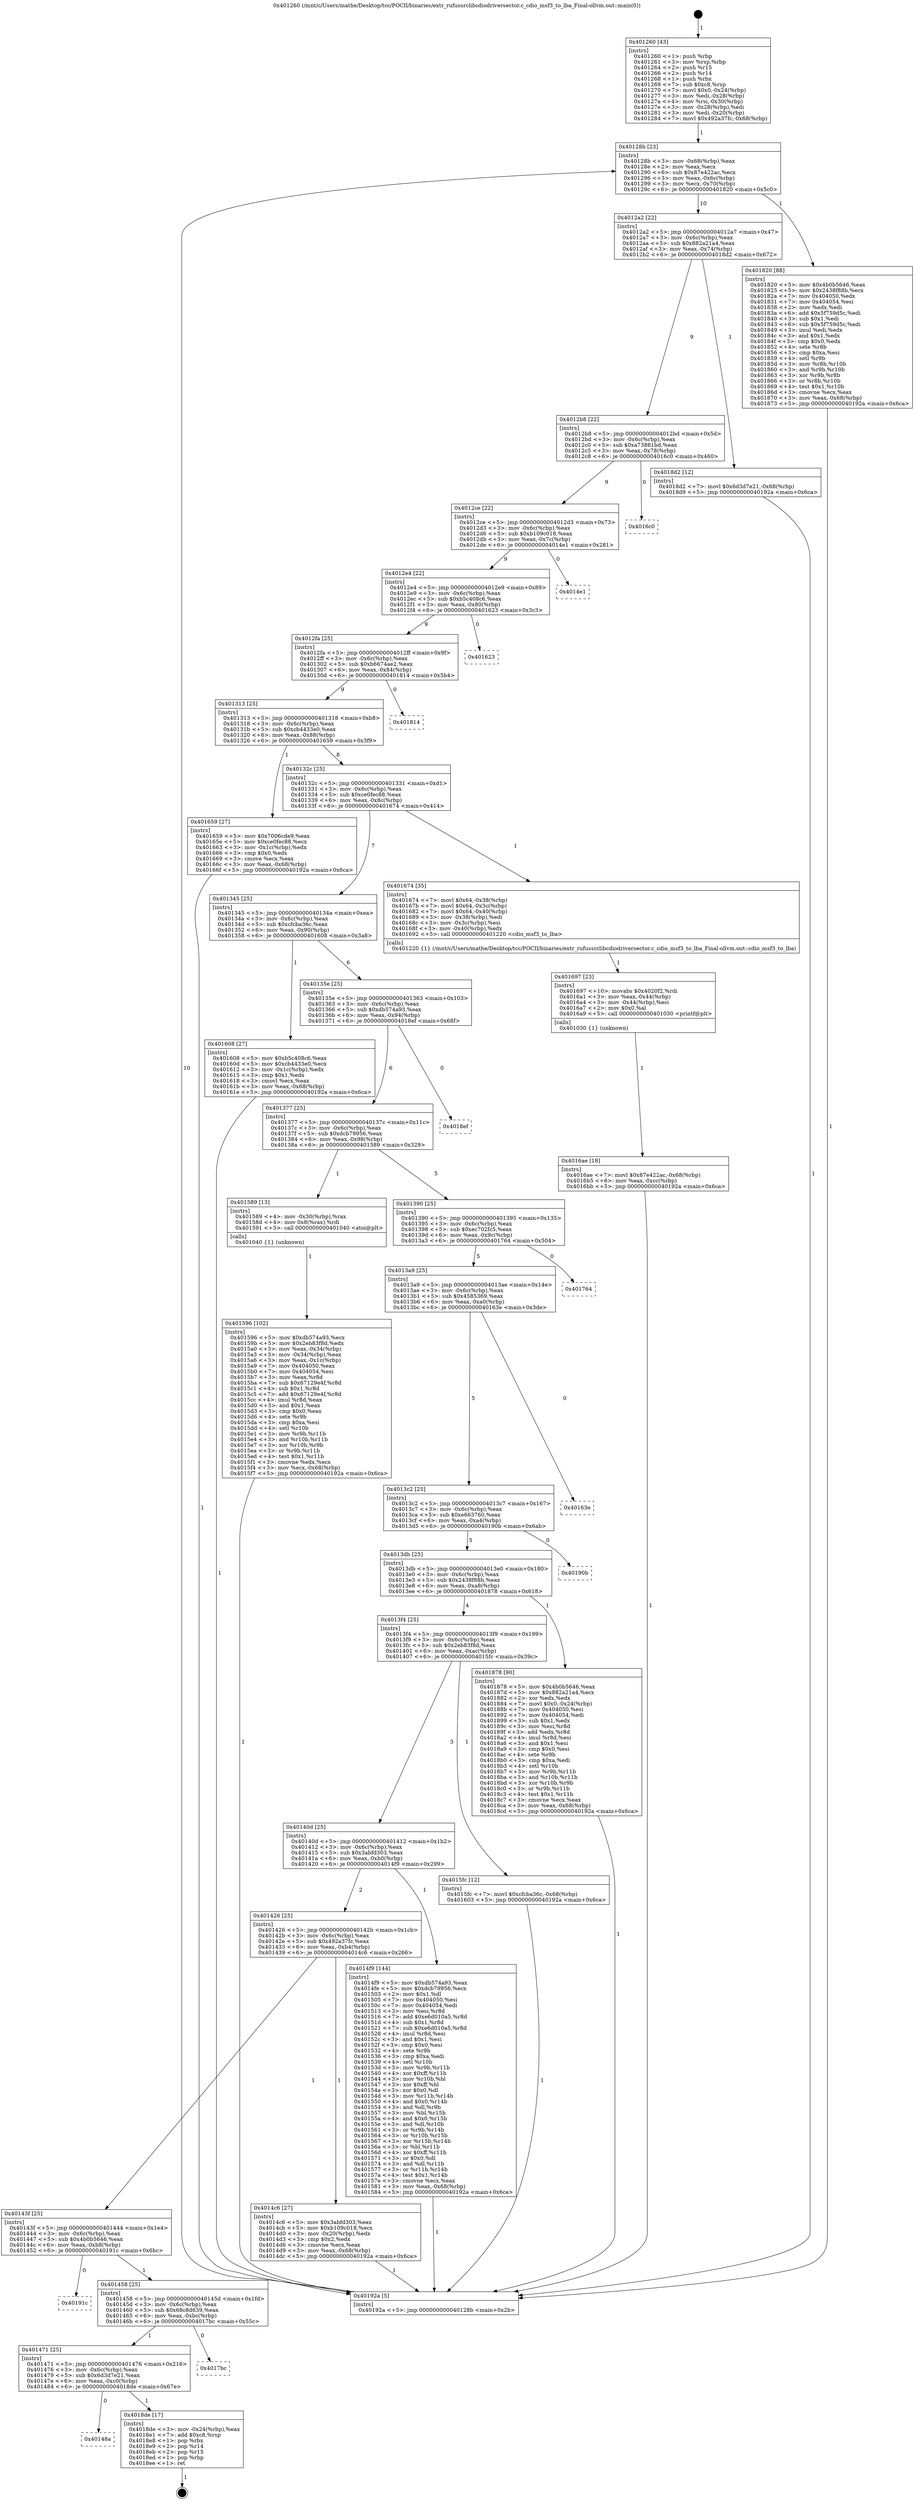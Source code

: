 digraph "0x401260" {
  label = "0x401260 (/mnt/c/Users/mathe/Desktop/tcc/POCII/binaries/extr_rufussrclibcdiodriversector.c_cdio_msf3_to_lba_Final-ollvm.out::main(0))"
  labelloc = "t"
  node[shape=record]

  Entry [label="",width=0.3,height=0.3,shape=circle,fillcolor=black,style=filled]
  "0x40128b" [label="{
     0x40128b [23]\l
     | [instrs]\l
     &nbsp;&nbsp;0x40128b \<+3\>: mov -0x68(%rbp),%eax\l
     &nbsp;&nbsp;0x40128e \<+2\>: mov %eax,%ecx\l
     &nbsp;&nbsp;0x401290 \<+6\>: sub $0x87e422ac,%ecx\l
     &nbsp;&nbsp;0x401296 \<+3\>: mov %eax,-0x6c(%rbp)\l
     &nbsp;&nbsp;0x401299 \<+3\>: mov %ecx,-0x70(%rbp)\l
     &nbsp;&nbsp;0x40129c \<+6\>: je 0000000000401820 \<main+0x5c0\>\l
  }"]
  "0x401820" [label="{
     0x401820 [88]\l
     | [instrs]\l
     &nbsp;&nbsp;0x401820 \<+5\>: mov $0x4b0b5646,%eax\l
     &nbsp;&nbsp;0x401825 \<+5\>: mov $0x2438f88b,%ecx\l
     &nbsp;&nbsp;0x40182a \<+7\>: mov 0x404050,%edx\l
     &nbsp;&nbsp;0x401831 \<+7\>: mov 0x404054,%esi\l
     &nbsp;&nbsp;0x401838 \<+2\>: mov %edx,%edi\l
     &nbsp;&nbsp;0x40183a \<+6\>: add $0x5f759d5c,%edi\l
     &nbsp;&nbsp;0x401840 \<+3\>: sub $0x1,%edi\l
     &nbsp;&nbsp;0x401843 \<+6\>: sub $0x5f759d5c,%edi\l
     &nbsp;&nbsp;0x401849 \<+3\>: imul %edi,%edx\l
     &nbsp;&nbsp;0x40184c \<+3\>: and $0x1,%edx\l
     &nbsp;&nbsp;0x40184f \<+3\>: cmp $0x0,%edx\l
     &nbsp;&nbsp;0x401852 \<+4\>: sete %r8b\l
     &nbsp;&nbsp;0x401856 \<+3\>: cmp $0xa,%esi\l
     &nbsp;&nbsp;0x401859 \<+4\>: setl %r9b\l
     &nbsp;&nbsp;0x40185d \<+3\>: mov %r8b,%r10b\l
     &nbsp;&nbsp;0x401860 \<+3\>: and %r9b,%r10b\l
     &nbsp;&nbsp;0x401863 \<+3\>: xor %r9b,%r8b\l
     &nbsp;&nbsp;0x401866 \<+3\>: or %r8b,%r10b\l
     &nbsp;&nbsp;0x401869 \<+4\>: test $0x1,%r10b\l
     &nbsp;&nbsp;0x40186d \<+3\>: cmovne %ecx,%eax\l
     &nbsp;&nbsp;0x401870 \<+3\>: mov %eax,-0x68(%rbp)\l
     &nbsp;&nbsp;0x401873 \<+5\>: jmp 000000000040192a \<main+0x6ca\>\l
  }"]
  "0x4012a2" [label="{
     0x4012a2 [22]\l
     | [instrs]\l
     &nbsp;&nbsp;0x4012a2 \<+5\>: jmp 00000000004012a7 \<main+0x47\>\l
     &nbsp;&nbsp;0x4012a7 \<+3\>: mov -0x6c(%rbp),%eax\l
     &nbsp;&nbsp;0x4012aa \<+5\>: sub $0x882a21a4,%eax\l
     &nbsp;&nbsp;0x4012af \<+3\>: mov %eax,-0x74(%rbp)\l
     &nbsp;&nbsp;0x4012b2 \<+6\>: je 00000000004018d2 \<main+0x672\>\l
  }"]
  Exit [label="",width=0.3,height=0.3,shape=circle,fillcolor=black,style=filled,peripheries=2]
  "0x4018d2" [label="{
     0x4018d2 [12]\l
     | [instrs]\l
     &nbsp;&nbsp;0x4018d2 \<+7\>: movl $0x6d3d7e21,-0x68(%rbp)\l
     &nbsp;&nbsp;0x4018d9 \<+5\>: jmp 000000000040192a \<main+0x6ca\>\l
  }"]
  "0x4012b8" [label="{
     0x4012b8 [22]\l
     | [instrs]\l
     &nbsp;&nbsp;0x4012b8 \<+5\>: jmp 00000000004012bd \<main+0x5d\>\l
     &nbsp;&nbsp;0x4012bd \<+3\>: mov -0x6c(%rbp),%eax\l
     &nbsp;&nbsp;0x4012c0 \<+5\>: sub $0xa73881bd,%eax\l
     &nbsp;&nbsp;0x4012c5 \<+3\>: mov %eax,-0x78(%rbp)\l
     &nbsp;&nbsp;0x4012c8 \<+6\>: je 00000000004016c0 \<main+0x460\>\l
  }"]
  "0x40148a" [label="{
     0x40148a\l
  }", style=dashed]
  "0x4016c0" [label="{
     0x4016c0\l
  }", style=dashed]
  "0x4012ce" [label="{
     0x4012ce [22]\l
     | [instrs]\l
     &nbsp;&nbsp;0x4012ce \<+5\>: jmp 00000000004012d3 \<main+0x73\>\l
     &nbsp;&nbsp;0x4012d3 \<+3\>: mov -0x6c(%rbp),%eax\l
     &nbsp;&nbsp;0x4012d6 \<+5\>: sub $0xb109c018,%eax\l
     &nbsp;&nbsp;0x4012db \<+3\>: mov %eax,-0x7c(%rbp)\l
     &nbsp;&nbsp;0x4012de \<+6\>: je 00000000004014e1 \<main+0x281\>\l
  }"]
  "0x4018de" [label="{
     0x4018de [17]\l
     | [instrs]\l
     &nbsp;&nbsp;0x4018de \<+3\>: mov -0x24(%rbp),%eax\l
     &nbsp;&nbsp;0x4018e1 \<+7\>: add $0xc8,%rsp\l
     &nbsp;&nbsp;0x4018e8 \<+1\>: pop %rbx\l
     &nbsp;&nbsp;0x4018e9 \<+2\>: pop %r14\l
     &nbsp;&nbsp;0x4018eb \<+2\>: pop %r15\l
     &nbsp;&nbsp;0x4018ed \<+1\>: pop %rbp\l
     &nbsp;&nbsp;0x4018ee \<+1\>: ret\l
  }"]
  "0x4014e1" [label="{
     0x4014e1\l
  }", style=dashed]
  "0x4012e4" [label="{
     0x4012e4 [22]\l
     | [instrs]\l
     &nbsp;&nbsp;0x4012e4 \<+5\>: jmp 00000000004012e9 \<main+0x89\>\l
     &nbsp;&nbsp;0x4012e9 \<+3\>: mov -0x6c(%rbp),%eax\l
     &nbsp;&nbsp;0x4012ec \<+5\>: sub $0xb5c408c6,%eax\l
     &nbsp;&nbsp;0x4012f1 \<+3\>: mov %eax,-0x80(%rbp)\l
     &nbsp;&nbsp;0x4012f4 \<+6\>: je 0000000000401623 \<main+0x3c3\>\l
  }"]
  "0x401471" [label="{
     0x401471 [25]\l
     | [instrs]\l
     &nbsp;&nbsp;0x401471 \<+5\>: jmp 0000000000401476 \<main+0x216\>\l
     &nbsp;&nbsp;0x401476 \<+3\>: mov -0x6c(%rbp),%eax\l
     &nbsp;&nbsp;0x401479 \<+5\>: sub $0x6d3d7e21,%eax\l
     &nbsp;&nbsp;0x40147e \<+6\>: mov %eax,-0xc0(%rbp)\l
     &nbsp;&nbsp;0x401484 \<+6\>: je 00000000004018de \<main+0x67e\>\l
  }"]
  "0x401623" [label="{
     0x401623\l
  }", style=dashed]
  "0x4012fa" [label="{
     0x4012fa [25]\l
     | [instrs]\l
     &nbsp;&nbsp;0x4012fa \<+5\>: jmp 00000000004012ff \<main+0x9f\>\l
     &nbsp;&nbsp;0x4012ff \<+3\>: mov -0x6c(%rbp),%eax\l
     &nbsp;&nbsp;0x401302 \<+5\>: sub $0xb6674ae2,%eax\l
     &nbsp;&nbsp;0x401307 \<+6\>: mov %eax,-0x84(%rbp)\l
     &nbsp;&nbsp;0x40130d \<+6\>: je 0000000000401814 \<main+0x5b4\>\l
  }"]
  "0x4017bc" [label="{
     0x4017bc\l
  }", style=dashed]
  "0x401814" [label="{
     0x401814\l
  }", style=dashed]
  "0x401313" [label="{
     0x401313 [25]\l
     | [instrs]\l
     &nbsp;&nbsp;0x401313 \<+5\>: jmp 0000000000401318 \<main+0xb8\>\l
     &nbsp;&nbsp;0x401318 \<+3\>: mov -0x6c(%rbp),%eax\l
     &nbsp;&nbsp;0x40131b \<+5\>: sub $0xcb4433e0,%eax\l
     &nbsp;&nbsp;0x401320 \<+6\>: mov %eax,-0x88(%rbp)\l
     &nbsp;&nbsp;0x401326 \<+6\>: je 0000000000401659 \<main+0x3f9\>\l
  }"]
  "0x401458" [label="{
     0x401458 [25]\l
     | [instrs]\l
     &nbsp;&nbsp;0x401458 \<+5\>: jmp 000000000040145d \<main+0x1fd\>\l
     &nbsp;&nbsp;0x40145d \<+3\>: mov -0x6c(%rbp),%eax\l
     &nbsp;&nbsp;0x401460 \<+5\>: sub $0x68c8d639,%eax\l
     &nbsp;&nbsp;0x401465 \<+6\>: mov %eax,-0xbc(%rbp)\l
     &nbsp;&nbsp;0x40146b \<+6\>: je 00000000004017bc \<main+0x55c\>\l
  }"]
  "0x401659" [label="{
     0x401659 [27]\l
     | [instrs]\l
     &nbsp;&nbsp;0x401659 \<+5\>: mov $0x7006cde9,%eax\l
     &nbsp;&nbsp;0x40165e \<+5\>: mov $0xce0fec88,%ecx\l
     &nbsp;&nbsp;0x401663 \<+3\>: mov -0x1c(%rbp),%edx\l
     &nbsp;&nbsp;0x401666 \<+3\>: cmp $0x0,%edx\l
     &nbsp;&nbsp;0x401669 \<+3\>: cmove %ecx,%eax\l
     &nbsp;&nbsp;0x40166c \<+3\>: mov %eax,-0x68(%rbp)\l
     &nbsp;&nbsp;0x40166f \<+5\>: jmp 000000000040192a \<main+0x6ca\>\l
  }"]
  "0x40132c" [label="{
     0x40132c [25]\l
     | [instrs]\l
     &nbsp;&nbsp;0x40132c \<+5\>: jmp 0000000000401331 \<main+0xd1\>\l
     &nbsp;&nbsp;0x401331 \<+3\>: mov -0x6c(%rbp),%eax\l
     &nbsp;&nbsp;0x401334 \<+5\>: sub $0xce0fec88,%eax\l
     &nbsp;&nbsp;0x401339 \<+6\>: mov %eax,-0x8c(%rbp)\l
     &nbsp;&nbsp;0x40133f \<+6\>: je 0000000000401674 \<main+0x414\>\l
  }"]
  "0x40191c" [label="{
     0x40191c\l
  }", style=dashed]
  "0x401674" [label="{
     0x401674 [35]\l
     | [instrs]\l
     &nbsp;&nbsp;0x401674 \<+7\>: movl $0x64,-0x38(%rbp)\l
     &nbsp;&nbsp;0x40167b \<+7\>: movl $0x64,-0x3c(%rbp)\l
     &nbsp;&nbsp;0x401682 \<+7\>: movl $0x64,-0x40(%rbp)\l
     &nbsp;&nbsp;0x401689 \<+3\>: mov -0x38(%rbp),%edi\l
     &nbsp;&nbsp;0x40168c \<+3\>: mov -0x3c(%rbp),%esi\l
     &nbsp;&nbsp;0x40168f \<+3\>: mov -0x40(%rbp),%edx\l
     &nbsp;&nbsp;0x401692 \<+5\>: call 0000000000401220 \<cdio_msf3_to_lba\>\l
     | [calls]\l
     &nbsp;&nbsp;0x401220 \{1\} (/mnt/c/Users/mathe/Desktop/tcc/POCII/binaries/extr_rufussrclibcdiodriversector.c_cdio_msf3_to_lba_Final-ollvm.out::cdio_msf3_to_lba)\l
  }"]
  "0x401345" [label="{
     0x401345 [25]\l
     | [instrs]\l
     &nbsp;&nbsp;0x401345 \<+5\>: jmp 000000000040134a \<main+0xea\>\l
     &nbsp;&nbsp;0x40134a \<+3\>: mov -0x6c(%rbp),%eax\l
     &nbsp;&nbsp;0x40134d \<+5\>: sub $0xcfcba36c,%eax\l
     &nbsp;&nbsp;0x401352 \<+6\>: mov %eax,-0x90(%rbp)\l
     &nbsp;&nbsp;0x401358 \<+6\>: je 0000000000401608 \<main+0x3a8\>\l
  }"]
  "0x4016ae" [label="{
     0x4016ae [18]\l
     | [instrs]\l
     &nbsp;&nbsp;0x4016ae \<+7\>: movl $0x87e422ac,-0x68(%rbp)\l
     &nbsp;&nbsp;0x4016b5 \<+6\>: mov %eax,-0xcc(%rbp)\l
     &nbsp;&nbsp;0x4016bb \<+5\>: jmp 000000000040192a \<main+0x6ca\>\l
  }"]
  "0x401608" [label="{
     0x401608 [27]\l
     | [instrs]\l
     &nbsp;&nbsp;0x401608 \<+5\>: mov $0xb5c408c6,%eax\l
     &nbsp;&nbsp;0x40160d \<+5\>: mov $0xcb4433e0,%ecx\l
     &nbsp;&nbsp;0x401612 \<+3\>: mov -0x1c(%rbp),%edx\l
     &nbsp;&nbsp;0x401615 \<+3\>: cmp $0x1,%edx\l
     &nbsp;&nbsp;0x401618 \<+3\>: cmovl %ecx,%eax\l
     &nbsp;&nbsp;0x40161b \<+3\>: mov %eax,-0x68(%rbp)\l
     &nbsp;&nbsp;0x40161e \<+5\>: jmp 000000000040192a \<main+0x6ca\>\l
  }"]
  "0x40135e" [label="{
     0x40135e [25]\l
     | [instrs]\l
     &nbsp;&nbsp;0x40135e \<+5\>: jmp 0000000000401363 \<main+0x103\>\l
     &nbsp;&nbsp;0x401363 \<+3\>: mov -0x6c(%rbp),%eax\l
     &nbsp;&nbsp;0x401366 \<+5\>: sub $0xdb574a93,%eax\l
     &nbsp;&nbsp;0x40136b \<+6\>: mov %eax,-0x94(%rbp)\l
     &nbsp;&nbsp;0x401371 \<+6\>: je 00000000004018ef \<main+0x68f\>\l
  }"]
  "0x401697" [label="{
     0x401697 [23]\l
     | [instrs]\l
     &nbsp;&nbsp;0x401697 \<+10\>: movabs $0x4020f2,%rdi\l
     &nbsp;&nbsp;0x4016a1 \<+3\>: mov %eax,-0x44(%rbp)\l
     &nbsp;&nbsp;0x4016a4 \<+3\>: mov -0x44(%rbp),%esi\l
     &nbsp;&nbsp;0x4016a7 \<+2\>: mov $0x0,%al\l
     &nbsp;&nbsp;0x4016a9 \<+5\>: call 0000000000401030 \<printf@plt\>\l
     | [calls]\l
     &nbsp;&nbsp;0x401030 \{1\} (unknown)\l
  }"]
  "0x4018ef" [label="{
     0x4018ef\l
  }", style=dashed]
  "0x401377" [label="{
     0x401377 [25]\l
     | [instrs]\l
     &nbsp;&nbsp;0x401377 \<+5\>: jmp 000000000040137c \<main+0x11c\>\l
     &nbsp;&nbsp;0x40137c \<+3\>: mov -0x6c(%rbp),%eax\l
     &nbsp;&nbsp;0x40137f \<+5\>: sub $0xdcb79956,%eax\l
     &nbsp;&nbsp;0x401384 \<+6\>: mov %eax,-0x98(%rbp)\l
     &nbsp;&nbsp;0x40138a \<+6\>: je 0000000000401589 \<main+0x329\>\l
  }"]
  "0x401596" [label="{
     0x401596 [102]\l
     | [instrs]\l
     &nbsp;&nbsp;0x401596 \<+5\>: mov $0xdb574a93,%ecx\l
     &nbsp;&nbsp;0x40159b \<+5\>: mov $0x2eb83f8d,%edx\l
     &nbsp;&nbsp;0x4015a0 \<+3\>: mov %eax,-0x34(%rbp)\l
     &nbsp;&nbsp;0x4015a3 \<+3\>: mov -0x34(%rbp),%eax\l
     &nbsp;&nbsp;0x4015a6 \<+3\>: mov %eax,-0x1c(%rbp)\l
     &nbsp;&nbsp;0x4015a9 \<+7\>: mov 0x404050,%eax\l
     &nbsp;&nbsp;0x4015b0 \<+7\>: mov 0x404054,%esi\l
     &nbsp;&nbsp;0x4015b7 \<+3\>: mov %eax,%r8d\l
     &nbsp;&nbsp;0x4015ba \<+7\>: sub $0x67129e4f,%r8d\l
     &nbsp;&nbsp;0x4015c1 \<+4\>: sub $0x1,%r8d\l
     &nbsp;&nbsp;0x4015c5 \<+7\>: add $0x67129e4f,%r8d\l
     &nbsp;&nbsp;0x4015cc \<+4\>: imul %r8d,%eax\l
     &nbsp;&nbsp;0x4015d0 \<+3\>: and $0x1,%eax\l
     &nbsp;&nbsp;0x4015d3 \<+3\>: cmp $0x0,%eax\l
     &nbsp;&nbsp;0x4015d6 \<+4\>: sete %r9b\l
     &nbsp;&nbsp;0x4015da \<+3\>: cmp $0xa,%esi\l
     &nbsp;&nbsp;0x4015dd \<+4\>: setl %r10b\l
     &nbsp;&nbsp;0x4015e1 \<+3\>: mov %r9b,%r11b\l
     &nbsp;&nbsp;0x4015e4 \<+3\>: and %r10b,%r11b\l
     &nbsp;&nbsp;0x4015e7 \<+3\>: xor %r10b,%r9b\l
     &nbsp;&nbsp;0x4015ea \<+3\>: or %r9b,%r11b\l
     &nbsp;&nbsp;0x4015ed \<+4\>: test $0x1,%r11b\l
     &nbsp;&nbsp;0x4015f1 \<+3\>: cmovne %edx,%ecx\l
     &nbsp;&nbsp;0x4015f4 \<+3\>: mov %ecx,-0x68(%rbp)\l
     &nbsp;&nbsp;0x4015f7 \<+5\>: jmp 000000000040192a \<main+0x6ca\>\l
  }"]
  "0x401589" [label="{
     0x401589 [13]\l
     | [instrs]\l
     &nbsp;&nbsp;0x401589 \<+4\>: mov -0x30(%rbp),%rax\l
     &nbsp;&nbsp;0x40158d \<+4\>: mov 0x8(%rax),%rdi\l
     &nbsp;&nbsp;0x401591 \<+5\>: call 0000000000401040 \<atoi@plt\>\l
     | [calls]\l
     &nbsp;&nbsp;0x401040 \{1\} (unknown)\l
  }"]
  "0x401390" [label="{
     0x401390 [25]\l
     | [instrs]\l
     &nbsp;&nbsp;0x401390 \<+5\>: jmp 0000000000401395 \<main+0x135\>\l
     &nbsp;&nbsp;0x401395 \<+3\>: mov -0x6c(%rbp),%eax\l
     &nbsp;&nbsp;0x401398 \<+5\>: sub $0xec702fc5,%eax\l
     &nbsp;&nbsp;0x40139d \<+6\>: mov %eax,-0x9c(%rbp)\l
     &nbsp;&nbsp;0x4013a3 \<+6\>: je 0000000000401764 \<main+0x504\>\l
  }"]
  "0x401260" [label="{
     0x401260 [43]\l
     | [instrs]\l
     &nbsp;&nbsp;0x401260 \<+1\>: push %rbp\l
     &nbsp;&nbsp;0x401261 \<+3\>: mov %rsp,%rbp\l
     &nbsp;&nbsp;0x401264 \<+2\>: push %r15\l
     &nbsp;&nbsp;0x401266 \<+2\>: push %r14\l
     &nbsp;&nbsp;0x401268 \<+1\>: push %rbx\l
     &nbsp;&nbsp;0x401269 \<+7\>: sub $0xc8,%rsp\l
     &nbsp;&nbsp;0x401270 \<+7\>: movl $0x0,-0x24(%rbp)\l
     &nbsp;&nbsp;0x401277 \<+3\>: mov %edi,-0x28(%rbp)\l
     &nbsp;&nbsp;0x40127a \<+4\>: mov %rsi,-0x30(%rbp)\l
     &nbsp;&nbsp;0x40127e \<+3\>: mov -0x28(%rbp),%edi\l
     &nbsp;&nbsp;0x401281 \<+3\>: mov %edi,-0x20(%rbp)\l
     &nbsp;&nbsp;0x401284 \<+7\>: movl $0x492a37fc,-0x68(%rbp)\l
  }"]
  "0x401764" [label="{
     0x401764\l
  }", style=dashed]
  "0x4013a9" [label="{
     0x4013a9 [25]\l
     | [instrs]\l
     &nbsp;&nbsp;0x4013a9 \<+5\>: jmp 00000000004013ae \<main+0x14e\>\l
     &nbsp;&nbsp;0x4013ae \<+3\>: mov -0x6c(%rbp),%eax\l
     &nbsp;&nbsp;0x4013b1 \<+5\>: sub $0x4585369,%eax\l
     &nbsp;&nbsp;0x4013b6 \<+6\>: mov %eax,-0xa0(%rbp)\l
     &nbsp;&nbsp;0x4013bc \<+6\>: je 000000000040163e \<main+0x3de\>\l
  }"]
  "0x40192a" [label="{
     0x40192a [5]\l
     | [instrs]\l
     &nbsp;&nbsp;0x40192a \<+5\>: jmp 000000000040128b \<main+0x2b\>\l
  }"]
  "0x40163e" [label="{
     0x40163e\l
  }", style=dashed]
  "0x4013c2" [label="{
     0x4013c2 [25]\l
     | [instrs]\l
     &nbsp;&nbsp;0x4013c2 \<+5\>: jmp 00000000004013c7 \<main+0x167\>\l
     &nbsp;&nbsp;0x4013c7 \<+3\>: mov -0x6c(%rbp),%eax\l
     &nbsp;&nbsp;0x4013ca \<+5\>: sub $0xe663760,%eax\l
     &nbsp;&nbsp;0x4013cf \<+6\>: mov %eax,-0xa4(%rbp)\l
     &nbsp;&nbsp;0x4013d5 \<+6\>: je 000000000040190b \<main+0x6ab\>\l
  }"]
  "0x40143f" [label="{
     0x40143f [25]\l
     | [instrs]\l
     &nbsp;&nbsp;0x40143f \<+5\>: jmp 0000000000401444 \<main+0x1e4\>\l
     &nbsp;&nbsp;0x401444 \<+3\>: mov -0x6c(%rbp),%eax\l
     &nbsp;&nbsp;0x401447 \<+5\>: sub $0x4b0b5646,%eax\l
     &nbsp;&nbsp;0x40144c \<+6\>: mov %eax,-0xb8(%rbp)\l
     &nbsp;&nbsp;0x401452 \<+6\>: je 000000000040191c \<main+0x6bc\>\l
  }"]
  "0x40190b" [label="{
     0x40190b\l
  }", style=dashed]
  "0x4013db" [label="{
     0x4013db [25]\l
     | [instrs]\l
     &nbsp;&nbsp;0x4013db \<+5\>: jmp 00000000004013e0 \<main+0x180\>\l
     &nbsp;&nbsp;0x4013e0 \<+3\>: mov -0x6c(%rbp),%eax\l
     &nbsp;&nbsp;0x4013e3 \<+5\>: sub $0x2438f88b,%eax\l
     &nbsp;&nbsp;0x4013e8 \<+6\>: mov %eax,-0xa8(%rbp)\l
     &nbsp;&nbsp;0x4013ee \<+6\>: je 0000000000401878 \<main+0x618\>\l
  }"]
  "0x4014c6" [label="{
     0x4014c6 [27]\l
     | [instrs]\l
     &nbsp;&nbsp;0x4014c6 \<+5\>: mov $0x3abfd303,%eax\l
     &nbsp;&nbsp;0x4014cb \<+5\>: mov $0xb109c018,%ecx\l
     &nbsp;&nbsp;0x4014d0 \<+3\>: mov -0x20(%rbp),%edx\l
     &nbsp;&nbsp;0x4014d3 \<+3\>: cmp $0x2,%edx\l
     &nbsp;&nbsp;0x4014d6 \<+3\>: cmovne %ecx,%eax\l
     &nbsp;&nbsp;0x4014d9 \<+3\>: mov %eax,-0x68(%rbp)\l
     &nbsp;&nbsp;0x4014dc \<+5\>: jmp 000000000040192a \<main+0x6ca\>\l
  }"]
  "0x401878" [label="{
     0x401878 [90]\l
     | [instrs]\l
     &nbsp;&nbsp;0x401878 \<+5\>: mov $0x4b0b5646,%eax\l
     &nbsp;&nbsp;0x40187d \<+5\>: mov $0x882a21a4,%ecx\l
     &nbsp;&nbsp;0x401882 \<+2\>: xor %edx,%edx\l
     &nbsp;&nbsp;0x401884 \<+7\>: movl $0x0,-0x24(%rbp)\l
     &nbsp;&nbsp;0x40188b \<+7\>: mov 0x404050,%esi\l
     &nbsp;&nbsp;0x401892 \<+7\>: mov 0x404054,%edi\l
     &nbsp;&nbsp;0x401899 \<+3\>: sub $0x1,%edx\l
     &nbsp;&nbsp;0x40189c \<+3\>: mov %esi,%r8d\l
     &nbsp;&nbsp;0x40189f \<+3\>: add %edx,%r8d\l
     &nbsp;&nbsp;0x4018a2 \<+4\>: imul %r8d,%esi\l
     &nbsp;&nbsp;0x4018a6 \<+3\>: and $0x1,%esi\l
     &nbsp;&nbsp;0x4018a9 \<+3\>: cmp $0x0,%esi\l
     &nbsp;&nbsp;0x4018ac \<+4\>: sete %r9b\l
     &nbsp;&nbsp;0x4018b0 \<+3\>: cmp $0xa,%edi\l
     &nbsp;&nbsp;0x4018b3 \<+4\>: setl %r10b\l
     &nbsp;&nbsp;0x4018b7 \<+3\>: mov %r9b,%r11b\l
     &nbsp;&nbsp;0x4018ba \<+3\>: and %r10b,%r11b\l
     &nbsp;&nbsp;0x4018bd \<+3\>: xor %r10b,%r9b\l
     &nbsp;&nbsp;0x4018c0 \<+3\>: or %r9b,%r11b\l
     &nbsp;&nbsp;0x4018c3 \<+4\>: test $0x1,%r11b\l
     &nbsp;&nbsp;0x4018c7 \<+3\>: cmovne %ecx,%eax\l
     &nbsp;&nbsp;0x4018ca \<+3\>: mov %eax,-0x68(%rbp)\l
     &nbsp;&nbsp;0x4018cd \<+5\>: jmp 000000000040192a \<main+0x6ca\>\l
  }"]
  "0x4013f4" [label="{
     0x4013f4 [25]\l
     | [instrs]\l
     &nbsp;&nbsp;0x4013f4 \<+5\>: jmp 00000000004013f9 \<main+0x199\>\l
     &nbsp;&nbsp;0x4013f9 \<+3\>: mov -0x6c(%rbp),%eax\l
     &nbsp;&nbsp;0x4013fc \<+5\>: sub $0x2eb83f8d,%eax\l
     &nbsp;&nbsp;0x401401 \<+6\>: mov %eax,-0xac(%rbp)\l
     &nbsp;&nbsp;0x401407 \<+6\>: je 00000000004015fc \<main+0x39c\>\l
  }"]
  "0x401426" [label="{
     0x401426 [25]\l
     | [instrs]\l
     &nbsp;&nbsp;0x401426 \<+5\>: jmp 000000000040142b \<main+0x1cb\>\l
     &nbsp;&nbsp;0x40142b \<+3\>: mov -0x6c(%rbp),%eax\l
     &nbsp;&nbsp;0x40142e \<+5\>: sub $0x492a37fc,%eax\l
     &nbsp;&nbsp;0x401433 \<+6\>: mov %eax,-0xb4(%rbp)\l
     &nbsp;&nbsp;0x401439 \<+6\>: je 00000000004014c6 \<main+0x266\>\l
  }"]
  "0x4015fc" [label="{
     0x4015fc [12]\l
     | [instrs]\l
     &nbsp;&nbsp;0x4015fc \<+7\>: movl $0xcfcba36c,-0x68(%rbp)\l
     &nbsp;&nbsp;0x401603 \<+5\>: jmp 000000000040192a \<main+0x6ca\>\l
  }"]
  "0x40140d" [label="{
     0x40140d [25]\l
     | [instrs]\l
     &nbsp;&nbsp;0x40140d \<+5\>: jmp 0000000000401412 \<main+0x1b2\>\l
     &nbsp;&nbsp;0x401412 \<+3\>: mov -0x6c(%rbp),%eax\l
     &nbsp;&nbsp;0x401415 \<+5\>: sub $0x3abfd303,%eax\l
     &nbsp;&nbsp;0x40141a \<+6\>: mov %eax,-0xb0(%rbp)\l
     &nbsp;&nbsp;0x401420 \<+6\>: je 00000000004014f9 \<main+0x299\>\l
  }"]
  "0x4014f9" [label="{
     0x4014f9 [144]\l
     | [instrs]\l
     &nbsp;&nbsp;0x4014f9 \<+5\>: mov $0xdb574a93,%eax\l
     &nbsp;&nbsp;0x4014fe \<+5\>: mov $0xdcb79956,%ecx\l
     &nbsp;&nbsp;0x401503 \<+2\>: mov $0x1,%dl\l
     &nbsp;&nbsp;0x401505 \<+7\>: mov 0x404050,%esi\l
     &nbsp;&nbsp;0x40150c \<+7\>: mov 0x404054,%edi\l
     &nbsp;&nbsp;0x401513 \<+3\>: mov %esi,%r8d\l
     &nbsp;&nbsp;0x401516 \<+7\>: add $0xe6d010a5,%r8d\l
     &nbsp;&nbsp;0x40151d \<+4\>: sub $0x1,%r8d\l
     &nbsp;&nbsp;0x401521 \<+7\>: sub $0xe6d010a5,%r8d\l
     &nbsp;&nbsp;0x401528 \<+4\>: imul %r8d,%esi\l
     &nbsp;&nbsp;0x40152c \<+3\>: and $0x1,%esi\l
     &nbsp;&nbsp;0x40152f \<+3\>: cmp $0x0,%esi\l
     &nbsp;&nbsp;0x401532 \<+4\>: sete %r9b\l
     &nbsp;&nbsp;0x401536 \<+3\>: cmp $0xa,%edi\l
     &nbsp;&nbsp;0x401539 \<+4\>: setl %r10b\l
     &nbsp;&nbsp;0x40153d \<+3\>: mov %r9b,%r11b\l
     &nbsp;&nbsp;0x401540 \<+4\>: xor $0xff,%r11b\l
     &nbsp;&nbsp;0x401544 \<+3\>: mov %r10b,%bl\l
     &nbsp;&nbsp;0x401547 \<+3\>: xor $0xff,%bl\l
     &nbsp;&nbsp;0x40154a \<+3\>: xor $0x0,%dl\l
     &nbsp;&nbsp;0x40154d \<+3\>: mov %r11b,%r14b\l
     &nbsp;&nbsp;0x401550 \<+4\>: and $0x0,%r14b\l
     &nbsp;&nbsp;0x401554 \<+3\>: and %dl,%r9b\l
     &nbsp;&nbsp;0x401557 \<+3\>: mov %bl,%r15b\l
     &nbsp;&nbsp;0x40155a \<+4\>: and $0x0,%r15b\l
     &nbsp;&nbsp;0x40155e \<+3\>: and %dl,%r10b\l
     &nbsp;&nbsp;0x401561 \<+3\>: or %r9b,%r14b\l
     &nbsp;&nbsp;0x401564 \<+3\>: or %r10b,%r15b\l
     &nbsp;&nbsp;0x401567 \<+3\>: xor %r15b,%r14b\l
     &nbsp;&nbsp;0x40156a \<+3\>: or %bl,%r11b\l
     &nbsp;&nbsp;0x40156d \<+4\>: xor $0xff,%r11b\l
     &nbsp;&nbsp;0x401571 \<+3\>: or $0x0,%dl\l
     &nbsp;&nbsp;0x401574 \<+3\>: and %dl,%r11b\l
     &nbsp;&nbsp;0x401577 \<+3\>: or %r11b,%r14b\l
     &nbsp;&nbsp;0x40157a \<+4\>: test $0x1,%r14b\l
     &nbsp;&nbsp;0x40157e \<+3\>: cmovne %ecx,%eax\l
     &nbsp;&nbsp;0x401581 \<+3\>: mov %eax,-0x68(%rbp)\l
     &nbsp;&nbsp;0x401584 \<+5\>: jmp 000000000040192a \<main+0x6ca\>\l
  }"]
  Entry -> "0x401260" [label=" 1"]
  "0x40128b" -> "0x401820" [label=" 1"]
  "0x40128b" -> "0x4012a2" [label=" 10"]
  "0x4018de" -> Exit [label=" 1"]
  "0x4012a2" -> "0x4018d2" [label=" 1"]
  "0x4012a2" -> "0x4012b8" [label=" 9"]
  "0x401471" -> "0x40148a" [label=" 0"]
  "0x4012b8" -> "0x4016c0" [label=" 0"]
  "0x4012b8" -> "0x4012ce" [label=" 9"]
  "0x401471" -> "0x4018de" [label=" 1"]
  "0x4012ce" -> "0x4014e1" [label=" 0"]
  "0x4012ce" -> "0x4012e4" [label=" 9"]
  "0x401458" -> "0x401471" [label=" 1"]
  "0x4012e4" -> "0x401623" [label=" 0"]
  "0x4012e4" -> "0x4012fa" [label=" 9"]
  "0x401458" -> "0x4017bc" [label=" 0"]
  "0x4012fa" -> "0x401814" [label=" 0"]
  "0x4012fa" -> "0x401313" [label=" 9"]
  "0x40143f" -> "0x401458" [label=" 1"]
  "0x401313" -> "0x401659" [label=" 1"]
  "0x401313" -> "0x40132c" [label=" 8"]
  "0x40143f" -> "0x40191c" [label=" 0"]
  "0x40132c" -> "0x401674" [label=" 1"]
  "0x40132c" -> "0x401345" [label=" 7"]
  "0x4018d2" -> "0x40192a" [label=" 1"]
  "0x401345" -> "0x401608" [label=" 1"]
  "0x401345" -> "0x40135e" [label=" 6"]
  "0x401878" -> "0x40192a" [label=" 1"]
  "0x40135e" -> "0x4018ef" [label=" 0"]
  "0x40135e" -> "0x401377" [label=" 6"]
  "0x401820" -> "0x40192a" [label=" 1"]
  "0x401377" -> "0x401589" [label=" 1"]
  "0x401377" -> "0x401390" [label=" 5"]
  "0x4016ae" -> "0x40192a" [label=" 1"]
  "0x401390" -> "0x401764" [label=" 0"]
  "0x401390" -> "0x4013a9" [label=" 5"]
  "0x401697" -> "0x4016ae" [label=" 1"]
  "0x4013a9" -> "0x40163e" [label=" 0"]
  "0x4013a9" -> "0x4013c2" [label=" 5"]
  "0x401674" -> "0x401697" [label=" 1"]
  "0x4013c2" -> "0x40190b" [label=" 0"]
  "0x4013c2" -> "0x4013db" [label=" 5"]
  "0x401659" -> "0x40192a" [label=" 1"]
  "0x4013db" -> "0x401878" [label=" 1"]
  "0x4013db" -> "0x4013f4" [label=" 4"]
  "0x401608" -> "0x40192a" [label=" 1"]
  "0x4013f4" -> "0x4015fc" [label=" 1"]
  "0x4013f4" -> "0x40140d" [label=" 3"]
  "0x401596" -> "0x40192a" [label=" 1"]
  "0x40140d" -> "0x4014f9" [label=" 1"]
  "0x40140d" -> "0x401426" [label=" 2"]
  "0x4015fc" -> "0x40192a" [label=" 1"]
  "0x401426" -> "0x4014c6" [label=" 1"]
  "0x401426" -> "0x40143f" [label=" 1"]
  "0x4014c6" -> "0x40192a" [label=" 1"]
  "0x401260" -> "0x40128b" [label=" 1"]
  "0x40192a" -> "0x40128b" [label=" 10"]
  "0x4014f9" -> "0x40192a" [label=" 1"]
  "0x401589" -> "0x401596" [label=" 1"]
}
